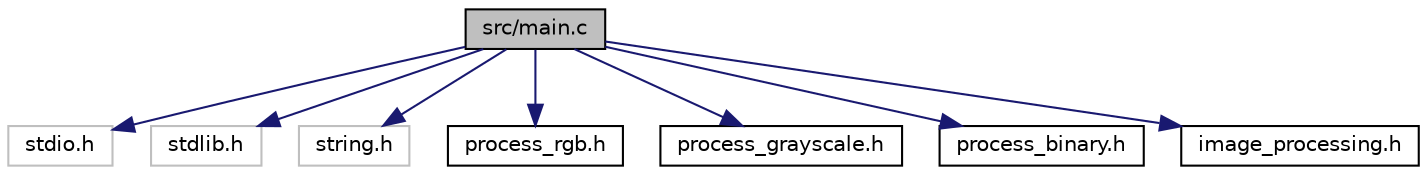 digraph "src/main.c"
{
  edge [fontname="Helvetica",fontsize="10",labelfontname="Helvetica",labelfontsize="10"];
  node [fontname="Helvetica",fontsize="10",shape=record];
  Node0 [label="src/main.c",height=0.2,width=0.4,color="black", fillcolor="grey75", style="filled", fontcolor="black"];
  Node0 -> Node1 [color="midnightblue",fontsize="10",style="solid"];
  Node1 [label="stdio.h",height=0.2,width=0.4,color="grey75", fillcolor="white", style="filled"];
  Node0 -> Node2 [color="midnightblue",fontsize="10",style="solid"];
  Node2 [label="stdlib.h",height=0.2,width=0.4,color="grey75", fillcolor="white", style="filled"];
  Node0 -> Node3 [color="midnightblue",fontsize="10",style="solid"];
  Node3 [label="string.h",height=0.2,width=0.4,color="grey75", fillcolor="white", style="filled"];
  Node0 -> Node4 [color="midnightblue",fontsize="10",style="solid"];
  Node4 [label="process_rgb.h",height=0.2,width=0.4,color="black", fillcolor="white", style="filled",URL="$process__rgb_8h.html",tooltip="File containing RGB related methods and structures. "];
  Node0 -> Node5 [color="midnightblue",fontsize="10",style="solid"];
  Node5 [label="process_grayscale.h",height=0.2,width=0.4,color="black", fillcolor="white", style="filled",URL="$process__grayscale_8h.html",tooltip="File containing Grayscale related methods and structures. "];
  Node0 -> Node6 [color="midnightblue",fontsize="10",style="solid"];
  Node6 [label="process_binary.h",height=0.2,width=0.4,color="black", fillcolor="white", style="filled",URL="$process__binary_8h.html",tooltip="File containing Binary related methods and structures. "];
  Node0 -> Node7 [color="midnightblue",fontsize="10",style="solid"];
  Node7 [label="image_processing.h",height=0.2,width=0.4,color="black", fillcolor="white", style="filled",URL="$image__processing_8h.html",tooltip="File containing methods that involve different types of image structures. "];
}
